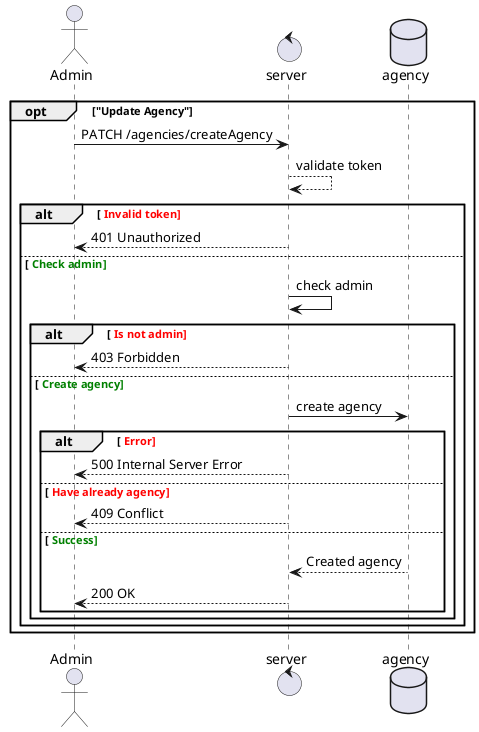 @startuml udapte Agency
    actor Admin
    control server
    database agency

    opt "Update Agency"
        Admin -> server : PATCH /agencies/createAgency
        server --> server : validate token
        alt <font color=Red> Invalid token
            Admin <-- server : 401 Unauthorized
        else <font color=Green> Check admin
                server -> server : check admin
            alt <font color=Red> Is not admin
                Admin <-- server : 403 Forbidden
            else <font color=Green> Create agency
                server -> agency : create agency
                alt <font color=Red> Error
                    Admin <-- server : 500 Internal Server Error
                else <font color=Red> Have already agency
                    Admin <-- server : 409 Conflict
                else <font color=Green> Success
                    server <-- agency : Created agency
                    Admin <-- server : 200 OK
                end
            end
        end
    end
@enduml